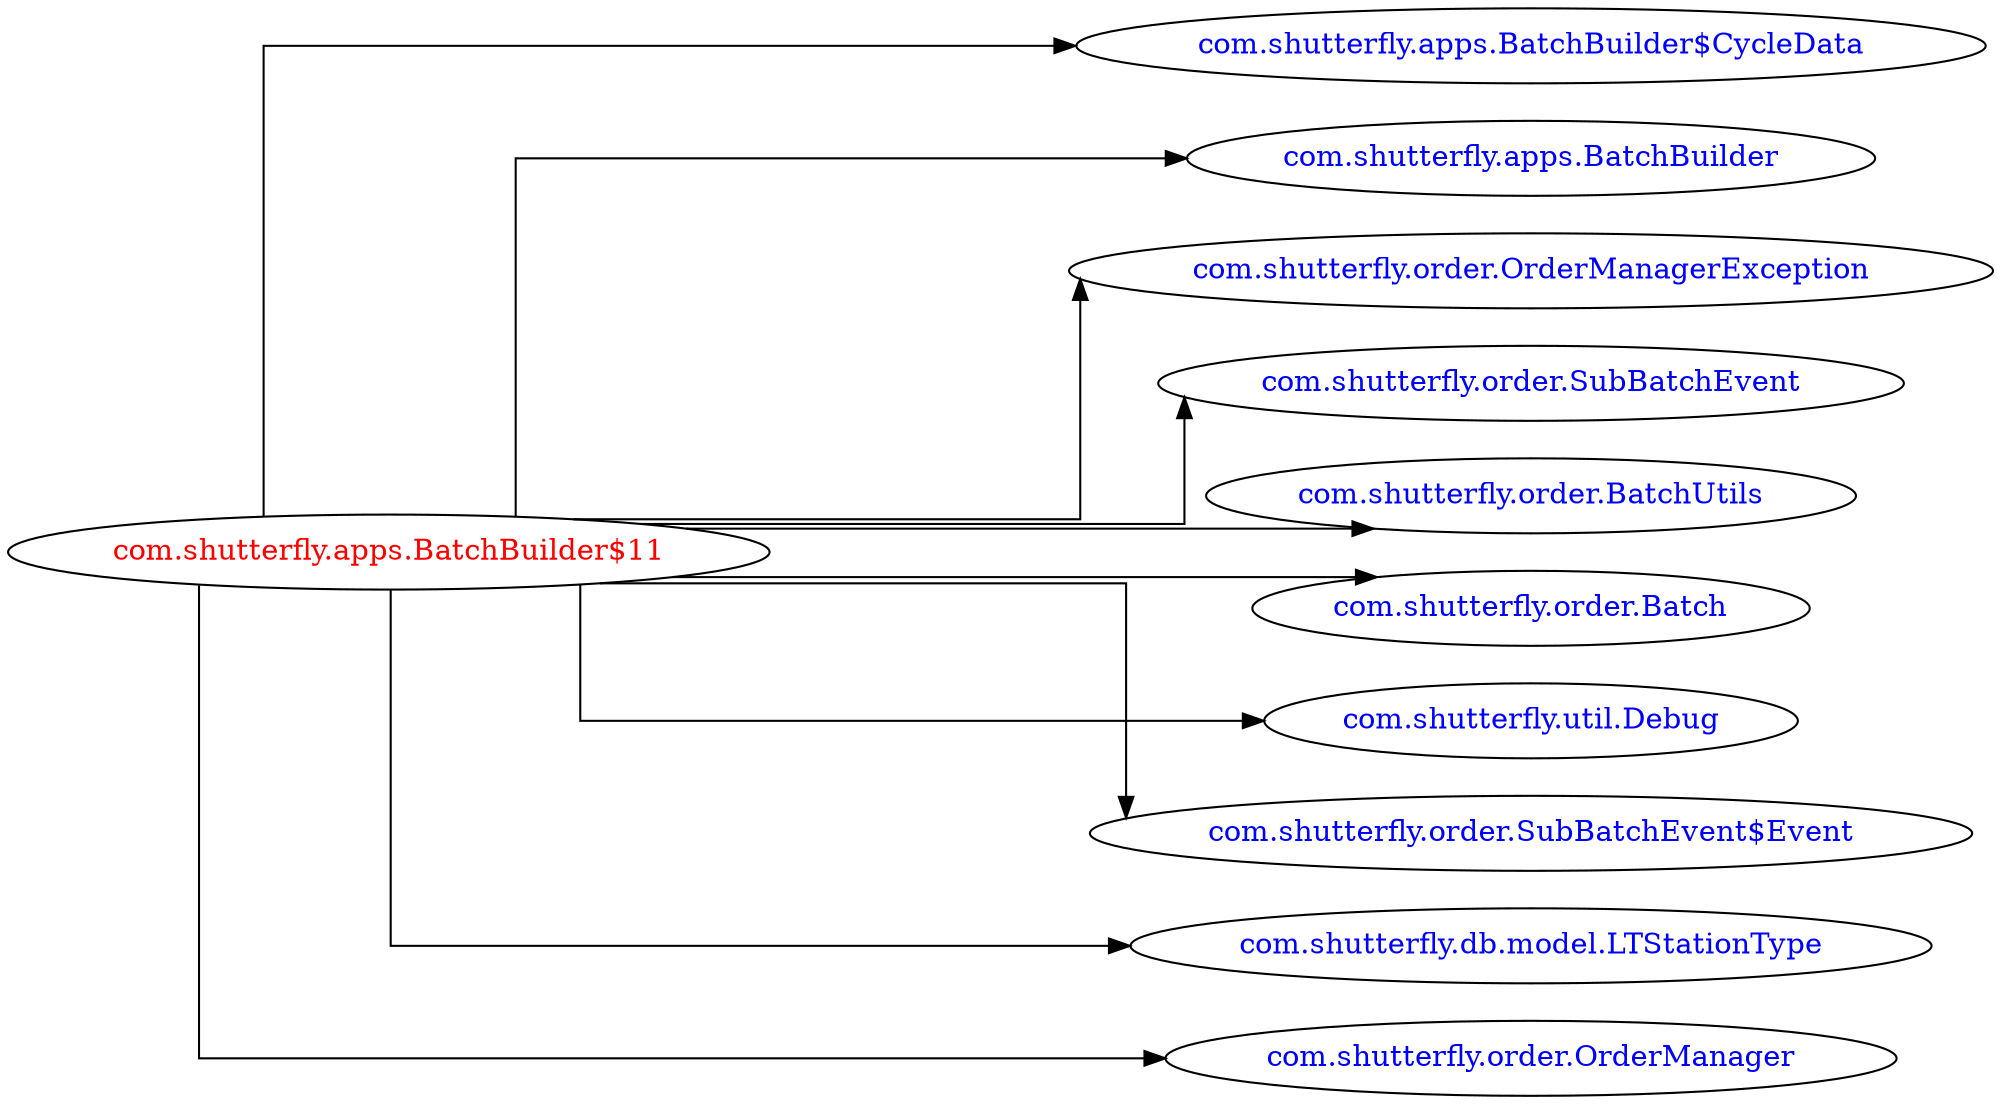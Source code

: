 digraph dependencyGraph {
 concentrate=true;
 ranksep="2.0";
 rankdir="LR"; 
 splines="ortho";
"com.shutterfly.apps.BatchBuilder$11" [fontcolor="red"];
"com.shutterfly.apps.BatchBuilder$CycleData" [ fontcolor="blue" ];
"com.shutterfly.apps.BatchBuilder$11"->"com.shutterfly.apps.BatchBuilder$CycleData";
"com.shutterfly.apps.BatchBuilder" [ fontcolor="blue" ];
"com.shutterfly.apps.BatchBuilder$11"->"com.shutterfly.apps.BatchBuilder";
"com.shutterfly.order.OrderManagerException" [ fontcolor="blue" ];
"com.shutterfly.apps.BatchBuilder$11"->"com.shutterfly.order.OrderManagerException";
"com.shutterfly.order.SubBatchEvent" [ fontcolor="blue" ];
"com.shutterfly.apps.BatchBuilder$11"->"com.shutterfly.order.SubBatchEvent";
"com.shutterfly.order.BatchUtils" [ fontcolor="blue" ];
"com.shutterfly.apps.BatchBuilder$11"->"com.shutterfly.order.BatchUtils";
"com.shutterfly.order.Batch" [ fontcolor="blue" ];
"com.shutterfly.apps.BatchBuilder$11"->"com.shutterfly.order.Batch";
"com.shutterfly.util.Debug" [ fontcolor="blue" ];
"com.shutterfly.apps.BatchBuilder$11"->"com.shutterfly.util.Debug";
"com.shutterfly.order.SubBatchEvent$Event" [ fontcolor="blue" ];
"com.shutterfly.apps.BatchBuilder$11"->"com.shutterfly.order.SubBatchEvent$Event";
"com.shutterfly.db.model.LTStationType" [ fontcolor="blue" ];
"com.shutterfly.apps.BatchBuilder$11"->"com.shutterfly.db.model.LTStationType";
"com.shutterfly.order.OrderManager" [ fontcolor="blue" ];
"com.shutterfly.apps.BatchBuilder$11"->"com.shutterfly.order.OrderManager";
}